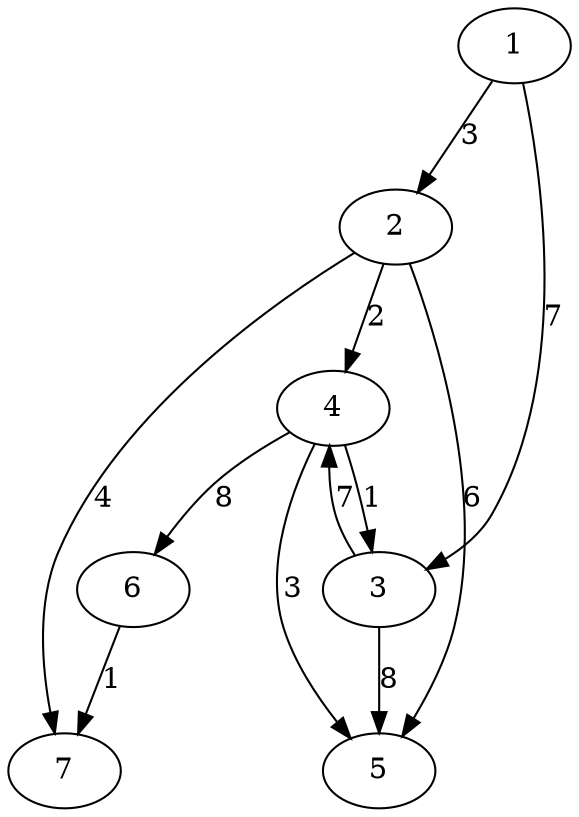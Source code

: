 digraph G {
1->2[label="3"];
1->3[label="7"];
2->4[label="2"];
2->5[label="6"];
2->7[label="4"];
3->5[label="8"];
3->4[label="7"];
4->5[label="3"];
4->3[label="1"];
4->6[label="8"];
6->7[label="1"];
}
